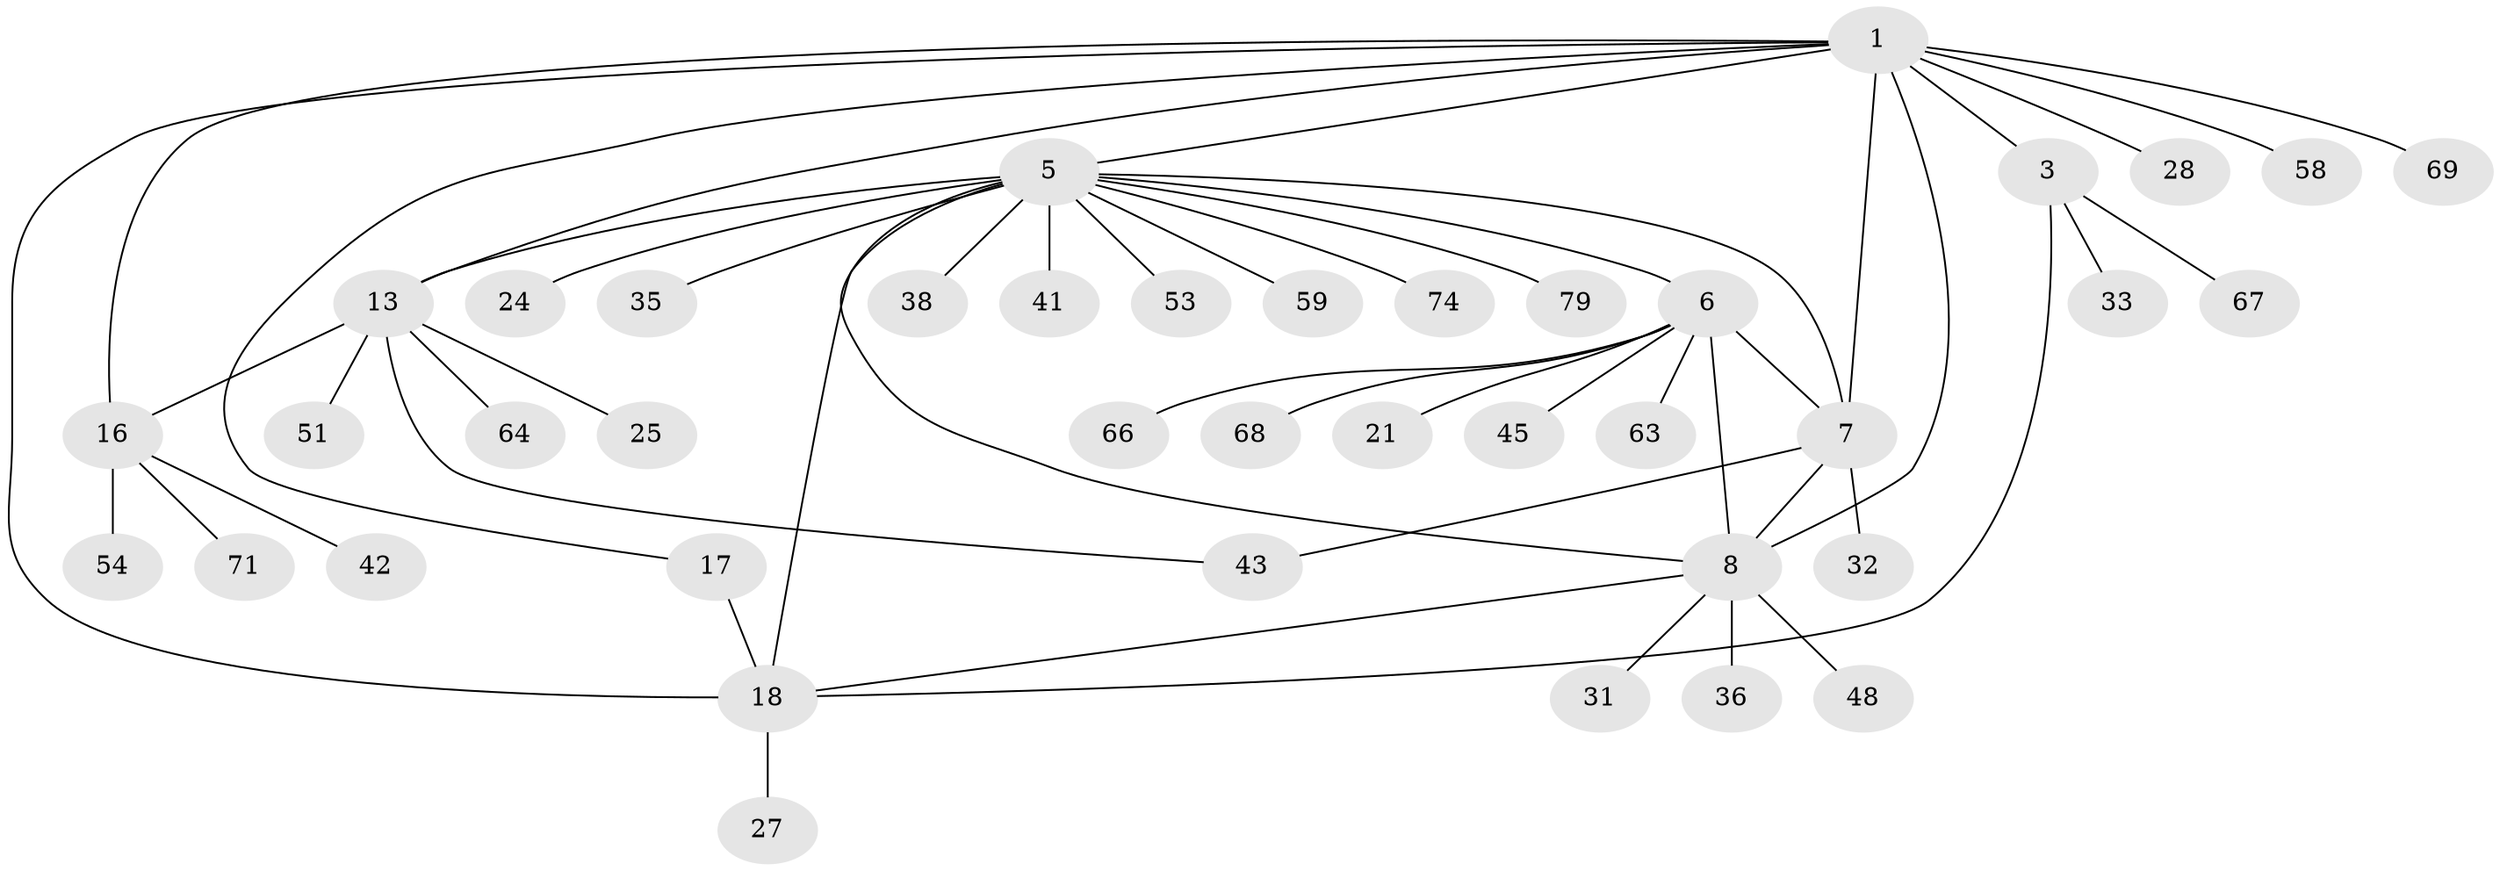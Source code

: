 // original degree distribution, {3: 0.0375, 7: 0.025, 6: 0.0625, 5: 0.075, 8: 0.05, 13: 0.0125, 11: 0.0125, 1: 0.5875, 2: 0.1375}
// Generated by graph-tools (version 1.1) at 2025/16/03/09/25 04:16:03]
// undirected, 40 vertices, 51 edges
graph export_dot {
graph [start="1"]
  node [color=gray90,style=filled];
  1 [super="+2"];
  3 [super="+4+50+65"];
  5 [super="+9"];
  6;
  7;
  8 [super="+55+77+39+34+62+49"];
  13 [super="+61+76+30+15+23"];
  16;
  17 [super="+26+52"];
  18 [super="+20"];
  21;
  24 [super="+40"];
  25;
  27;
  28 [super="+72+47"];
  31;
  32;
  33;
  35;
  36;
  38;
  41;
  42 [super="+70"];
  43;
  45 [super="+78"];
  48;
  51 [super="+80"];
  53;
  54;
  58;
  59;
  63 [super="+73"];
  64;
  66;
  67;
  68;
  69;
  71;
  74;
  79;
  1 -- 3 [weight=4];
  1 -- 69;
  1 -- 7;
  1 -- 8;
  1 -- 13 [weight=3];
  1 -- 16;
  1 -- 17;
  1 -- 18 [weight=2];
  1 -- 58;
  1 -- 28;
  1 -- 5;
  3 -- 33;
  3 -- 18;
  3 -- 67;
  5 -- 6;
  5 -- 7;
  5 -- 8;
  5 -- 18 [weight=2];
  5 -- 38;
  5 -- 41;
  5 -- 35;
  5 -- 74;
  5 -- 13;
  5 -- 79;
  5 -- 53;
  5 -- 24;
  5 -- 59;
  6 -- 7;
  6 -- 8;
  6 -- 21;
  6 -- 45;
  6 -- 63;
  6 -- 66;
  6 -- 68;
  7 -- 8;
  7 -- 32;
  7 -- 43;
  8 -- 31;
  8 -- 36;
  8 -- 48;
  8 -- 18;
  13 -- 16 [weight=2];
  13 -- 25;
  13 -- 64;
  13 -- 51;
  13 -- 43;
  16 -- 42;
  16 -- 54;
  16 -- 71;
  17 -- 18 [weight=2];
  18 -- 27;
}
